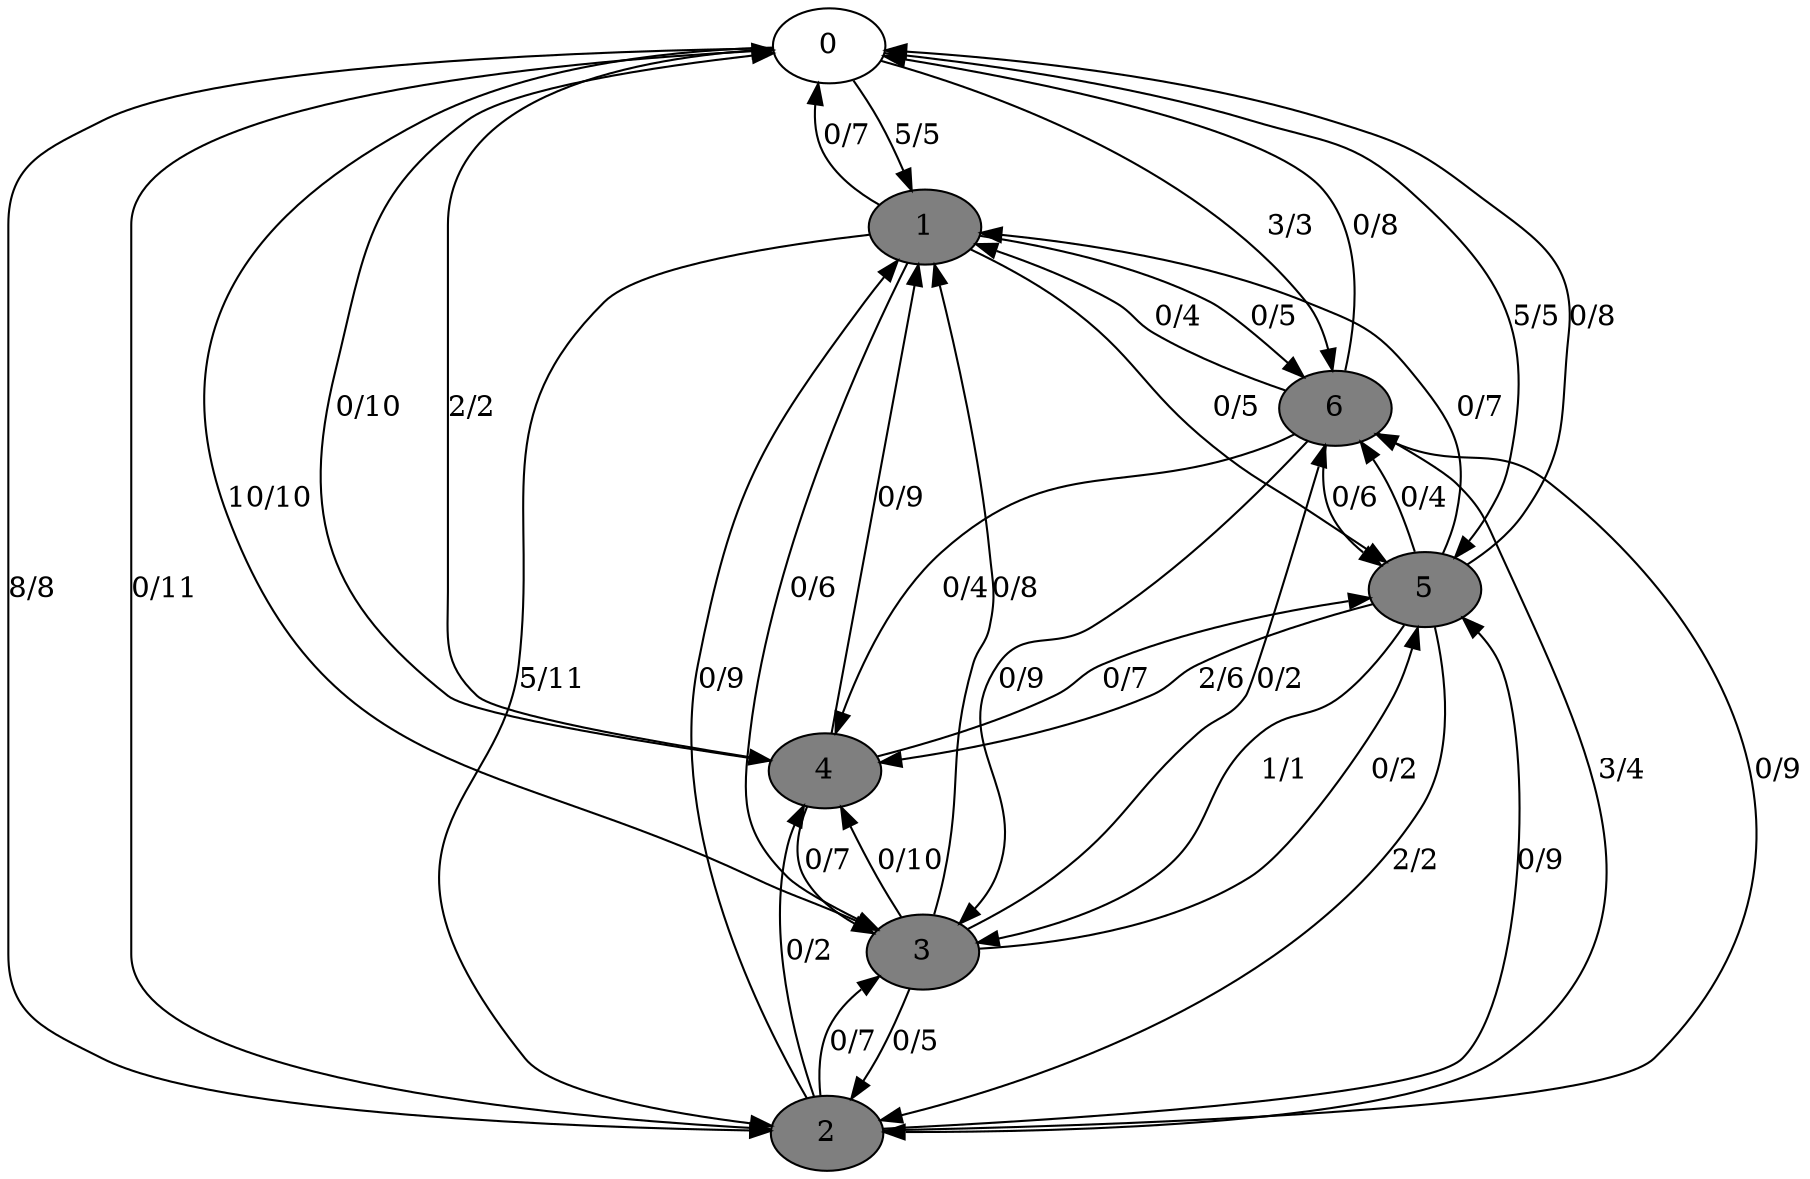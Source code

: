 digraph G {
	0[style=filled fillcolor=grey100];
	0->1[label ="5/5"] ;
	0->2[label ="8/8"] ;
	0->3[label ="10/10"] ;
	0->4[label ="2/2"] ;
	0->5[label ="5/5"] ;
	0->6[label ="3/3"] ;
	1[style=filled fillcolor=grey50];
	1->0[label ="0/7"] ;
	1->2[label ="5/11"] ;
	1->3[label ="0/6"] ;
	1->5[label ="0/5"] ;
	1->6[label ="0/5"] ;
	2[style=filled fillcolor=grey50];
	2->0[label ="0/11"] ;
	2->1[label ="0/9"] ;
	2->3[label ="0/7"] ;
	2->4[label ="0/2"] ;
	2->5[label ="0/9"] ;
	2->6[label ="0/9"] ;
	3[style=filled fillcolor=grey50];
	3->1[label ="0/8"] ;
	3->2[label ="0/5"] ;
	3->4[label ="0/10"] ;
	3->5[label ="0/2"] ;
	3->6[label ="0/2"] ;
	4[style=filled fillcolor=grey50];
	4->0[label ="0/10"] ;
	4->1[label ="0/9"] ;
	4->3[label ="0/7"] ;
	4->5[label ="0/7"] ;
	5[style=filled fillcolor=grey50];
	5->0[label ="0/8"] ;
	5->1[label ="0/7"] ;
	5->2[label ="2/2"] ;
	5->3[label ="1/1"] ;
	5->4[label ="2/6"] ;
	5->6[label ="0/4"] ;
	6[style=filled fillcolor=grey50];
	6->0[label ="0/8"] ;
	6->1[label ="0/4"] ;
	6->2[label ="3/4"] ;
	6->3[label ="0/9"] ;
	6->4[label ="0/4"] ;
	6->5[label ="0/6"] ;
}
